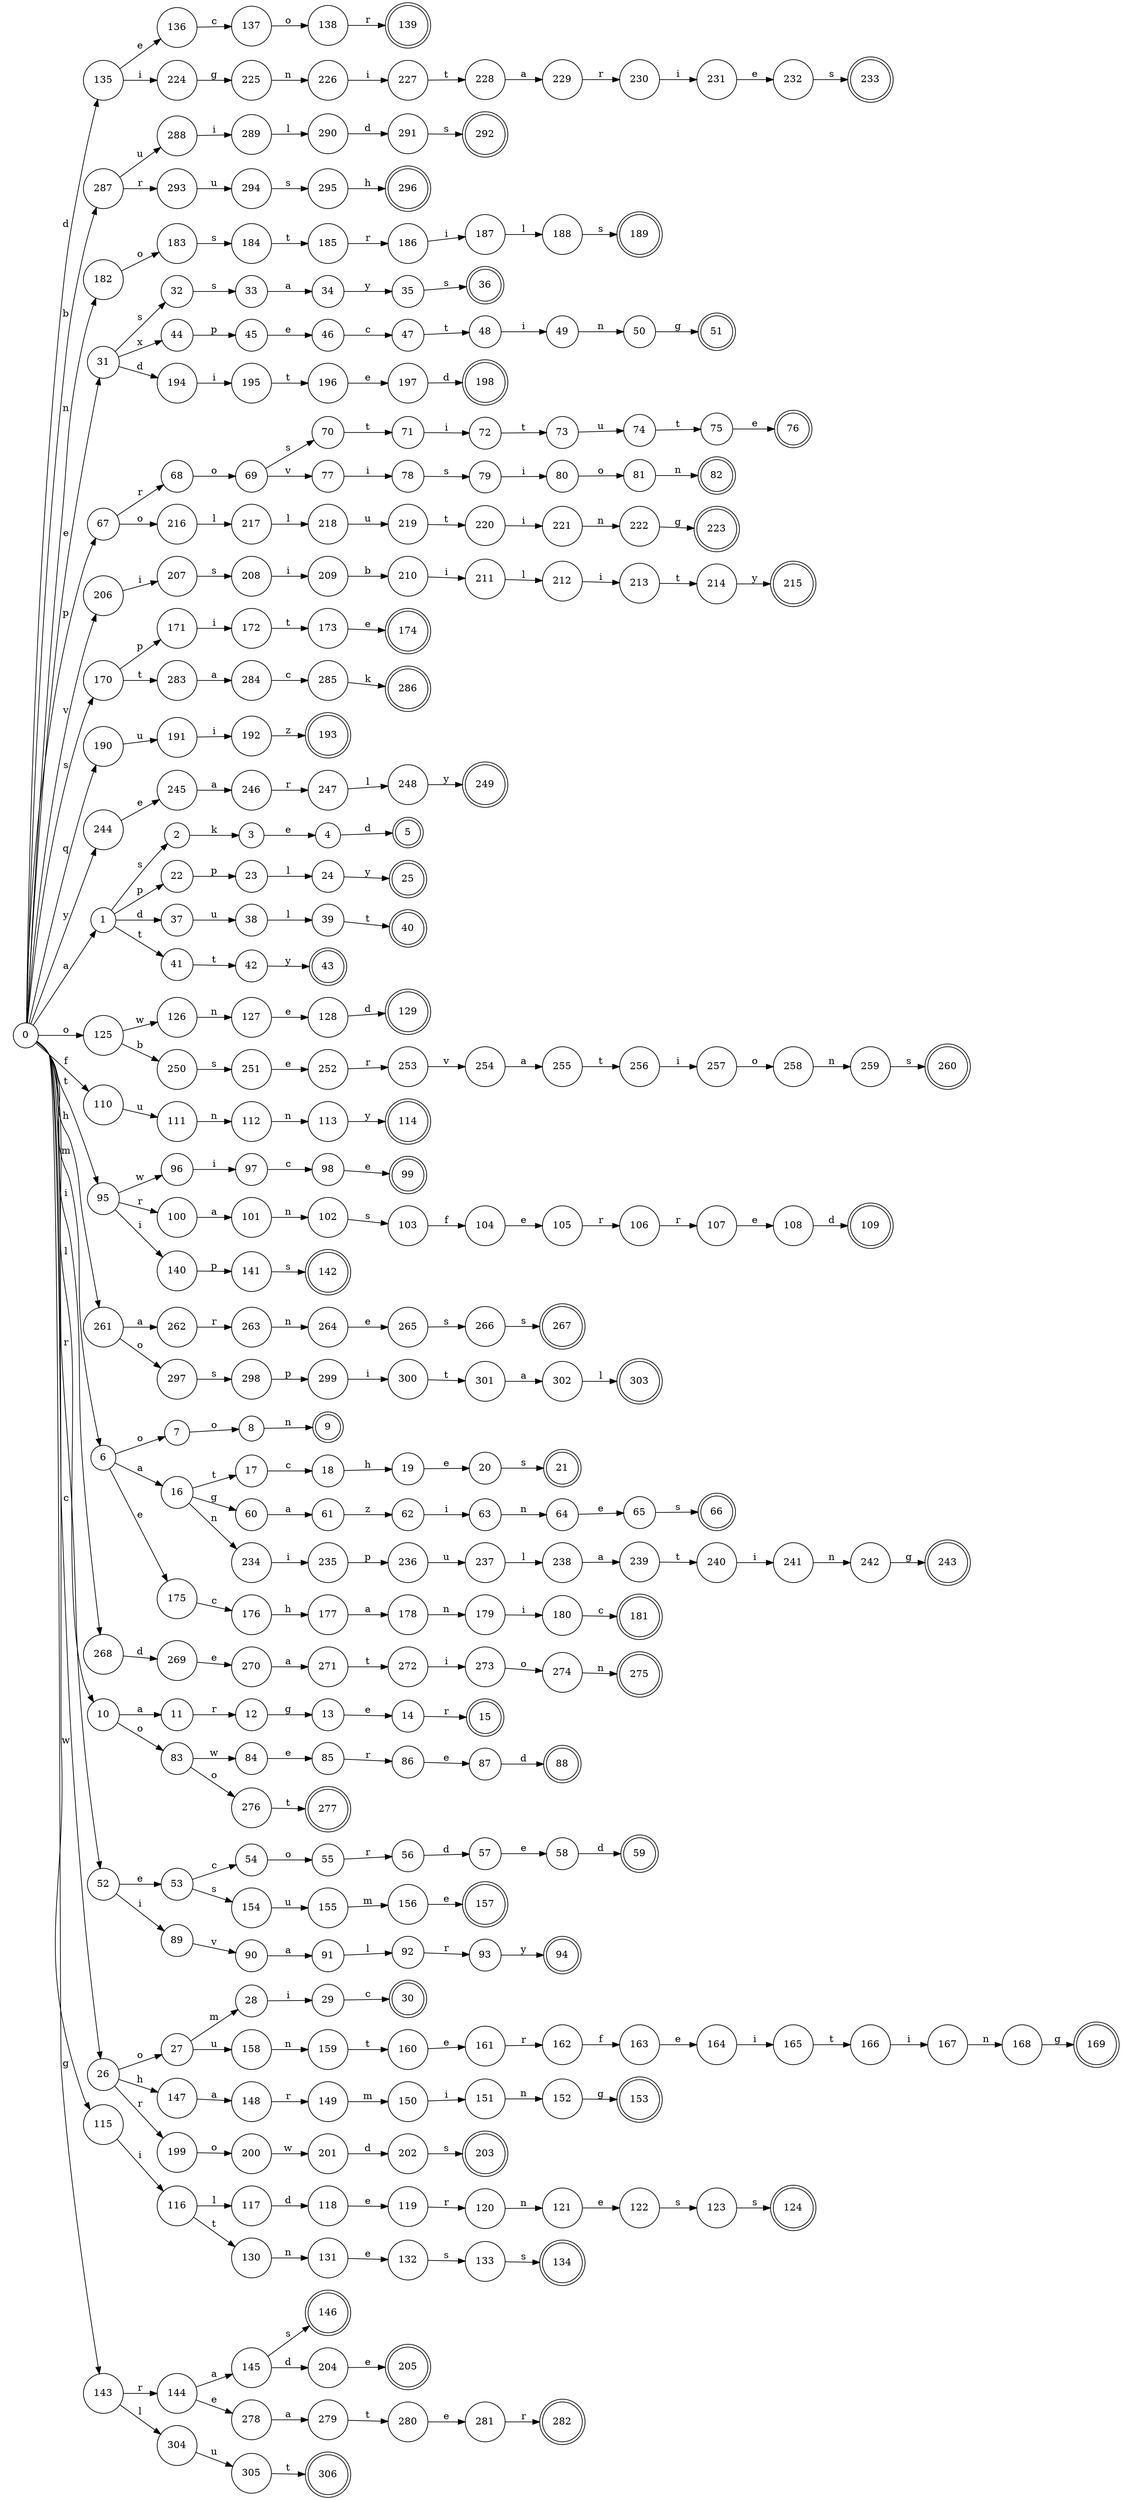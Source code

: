 digraph {
  rankdir = LR;
  start[style=invis];
  node[shape=circle];
  0 -> 135 [label="d"];
  0 -> 287 [label="b"];
  0 -> 182 [label="n"];
  0 -> 31 [label="e"];
  0 -> 67 [label="p"];
  0 -> 206 [label="v"];
  0 -> 170 [label="s"];
  0 -> 190 [label="q"];
  0 -> 244 [label="y"];
  0 -> 1 [label="a"];
  0 -> 125 [label="o"];
  0 -> 110 [label="f"];
  0 -> 95 [label="t"];
  0 -> 261 [label="h"];
  0 -> 6 [label="m"];
  0 -> 268 [label="i"];
  0 -> 10 [label="l"];
  0 -> 52 [label="r"];
  0 -> 26 [label="c"];
  0 -> 115 [label="w"];
  0 -> 143 [label="g"];
  1 -> 2 [label="s"];
  2 -> 3 [label="k"];
  3 -> 4 [label="e"];
  4 -> 5 [label="d"];
  6 -> 7 [label="o"];
  7 -> 8 [label="o"];
  8 -> 9 [label="n"];
  10 -> 11 [label="a"];
  11 -> 12 [label="r"];
  12 -> 13 [label="g"];
  13 -> 14 [label="e"];
  14 -> 15 [label="r"];
  6 -> 16 [label="a"];
  16 -> 17 [label="t"];
  17 -> 18 [label="c"];
  18 -> 19 [label="h"];
  19 -> 20 [label="e"];
  20 -> 21 [label="s"];
  1 -> 22 [label="p"];
  22 -> 23 [label="p"];
  23 -> 24 [label="l"];
  24 -> 25 [label="y"];
  26 -> 27 [label="o"];
  27 -> 28 [label="m"];
  28 -> 29 [label="i"];
  29 -> 30 [label="c"];
  31 -> 32 [label="s"];
  32 -> 33 [label="s"];
  33 -> 34 [label="a"];
  34 -> 35 [label="y"];
  35 -> 36 [label="s"];
  1 -> 37 [label="d"];
  37 -> 38 [label="u"];
  38 -> 39 [label="l"];
  39 -> 40 [label="t"];
  1 -> 41 [label="t"];
  41 -> 42 [label="t"];
  42 -> 43 [label="y"];
  31 -> 44 [label="x"];
  44 -> 45 [label="p"];
  45 -> 46 [label="e"];
  46 -> 47 [label="c"];
  47 -> 48 [label="t"];
  48 -> 49 [label="i"];
  49 -> 50 [label="n"];
  50 -> 51 [label="g"];
  52 -> 53 [label="e"];
  53 -> 54 [label="c"];
  54 -> 55 [label="o"];
  55 -> 56 [label="r"];
  56 -> 57 [label="d"];
  57 -> 58 [label="e"];
  58 -> 59 [label="d"];
  16 -> 60 [label="g"];
  60 -> 61 [label="a"];
  61 -> 62 [label="z"];
  62 -> 63 [label="i"];
  63 -> 64 [label="n"];
  64 -> 65 [label="e"];
  65 -> 66 [label="s"];
  67 -> 68 [label="r"];
  68 -> 69 [label="o"];
  69 -> 70 [label="s"];
  70 -> 71 [label="t"];
  71 -> 72 [label="i"];
  72 -> 73 [label="t"];
  73 -> 74 [label="u"];
  74 -> 75 [label="t"];
  75 -> 76 [label="e"];
  69 -> 77 [label="v"];
  77 -> 78 [label="i"];
  78 -> 79 [label="s"];
  79 -> 80 [label="i"];
  80 -> 81 [label="o"];
  81 -> 82 [label="n"];
  10 -> 83 [label="o"];
  83 -> 84 [label="w"];
  84 -> 85 [label="e"];
  85 -> 86 [label="r"];
  86 -> 87 [label="e"];
  87 -> 88 [label="d"];
  52 -> 89 [label="i"];
  89 -> 90 [label="v"];
  90 -> 91 [label="a"];
  91 -> 92 [label="l"];
  92 -> 93 [label="r"];
  93 -> 94 [label="y"];
  95 -> 96 [label="w"];
  96 -> 97 [label="i"];
  97 -> 98 [label="c"];
  98 -> 99 [label="e"];
  95 -> 100 [label="r"];
  100 -> 101 [label="a"];
  101 -> 102 [label="n"];
  102 -> 103 [label="s"];
  103 -> 104 [label="f"];
  104 -> 105 [label="e"];
  105 -> 106 [label="r"];
  106 -> 107 [label="r"];
  107 -> 108 [label="e"];
  108 -> 109 [label="d"];
  110 -> 111 [label="u"];
  111 -> 112 [label="n"];
  112 -> 113 [label="n"];
  113 -> 114 [label="y"];
  115 -> 116 [label="i"];
  116 -> 117 [label="l"];
  117 -> 118 [label="d"];
  118 -> 119 [label="e"];
  119 -> 120 [label="r"];
  120 -> 121 [label="n"];
  121 -> 122 [label="e"];
  122 -> 123 [label="s"];
  123 -> 124 [label="s"];
  125 -> 126 [label="w"];
  126 -> 127 [label="n"];
  127 -> 128 [label="e"];
  128 -> 129 [label="d"];
  116 -> 130 [label="t"];
  130 -> 131 [label="n"];
  131 -> 132 [label="e"];
  132 -> 133 [label="s"];
  133 -> 134 [label="s"];
  135 -> 136 [label="e"];
  136 -> 137 [label="c"];
  137 -> 138 [label="o"];
  138 -> 139 [label="r"];
  95 -> 140 [label="i"];
  140 -> 141 [label="p"];
  141 -> 142 [label="s"];
  143 -> 144 [label="r"];
  144 -> 145 [label="a"];
  145 -> 146 [label="s"];
  26 -> 147 [label="h"];
  147 -> 148 [label="a"];
  148 -> 149 [label="r"];
  149 -> 150 [label="m"];
  150 -> 151 [label="i"];
  151 -> 152 [label="n"];
  152 -> 153 [label="g"];
  53 -> 154 [label="s"];
  154 -> 155 [label="u"];
  155 -> 156 [label="m"];
  156 -> 157 [label="e"];
  27 -> 158 [label="u"];
  158 -> 159 [label="n"];
  159 -> 160 [label="t"];
  160 -> 161 [label="e"];
  161 -> 162 [label="r"];
  162 -> 163 [label="f"];
  163 -> 164 [label="e"];
  164 -> 165 [label="i"];
  165 -> 166 [label="t"];
  166 -> 167 [label="i"];
  167 -> 168 [label="n"];
  168 -> 169 [label="g"];
  170 -> 171 [label="p"];
  171 -> 172 [label="i"];
  172 -> 173 [label="t"];
  173 -> 174 [label="e"];
  6 -> 175 [label="e"];
  175 -> 176 [label="c"];
  176 -> 177 [label="h"];
  177 -> 178 [label="a"];
  178 -> 179 [label="n"];
  179 -> 180 [label="i"];
  180 -> 181 [label="c"];
  182 -> 183 [label="o"];
  183 -> 184 [label="s"];
  184 -> 185 [label="t"];
  185 -> 186 [label="r"];
  186 -> 187 [label="i"];
  187 -> 188 [label="l"];
  188 -> 189 [label="s"];
  190 -> 191 [label="u"];
  191 -> 192 [label="i"];
  192 -> 193 [label="z"];
  31 -> 194 [label="d"];
  194 -> 195 [label="i"];
  195 -> 196 [label="t"];
  196 -> 197 [label="e"];
  197 -> 198 [label="d"];
  26 -> 199 [label="r"];
  199 -> 200 [label="o"];
  200 -> 201 [label="w"];
  201 -> 202 [label="d"];
  202 -> 203 [label="s"];
  145 -> 204 [label="d"];
  204 -> 205 [label="e"];
  206 -> 207 [label="i"];
  207 -> 208 [label="s"];
  208 -> 209 [label="i"];
  209 -> 210 [label="b"];
  210 -> 211 [label="i"];
  211 -> 212 [label="l"];
  212 -> 213 [label="i"];
  213 -> 214 [label="t"];
  214 -> 215 [label="y"];
  67 -> 216 [label="o"];
  216 -> 217 [label="l"];
  217 -> 218 [label="l"];
  218 -> 219 [label="u"];
  219 -> 220 [label="t"];
  220 -> 221 [label="i"];
  221 -> 222 [label="n"];
  222 -> 223 [label="g"];
  135 -> 224 [label="i"];
  224 -> 225 [label="g"];
  225 -> 226 [label="n"];
  226 -> 227 [label="i"];
  227 -> 228 [label="t"];
  228 -> 229 [label="a"];
  229 -> 230 [label="r"];
  230 -> 231 [label="i"];
  231 -> 232 [label="e"];
  232 -> 233 [label="s"];
  16 -> 234 [label="n"];
  234 -> 235 [label="i"];
  235 -> 236 [label="p"];
  236 -> 237 [label="u"];
  237 -> 238 [label="l"];
  238 -> 239 [label="a"];
  239 -> 240 [label="t"];
  240 -> 241 [label="i"];
  241 -> 242 [label="n"];
  242 -> 243 [label="g"];
  244 -> 245 [label="e"];
  245 -> 246 [label="a"];
  246 -> 247 [label="r"];
  247 -> 248 [label="l"];
  248 -> 249 [label="y"];
  125 -> 250 [label="b"];
  250 -> 251 [label="s"];
  251 -> 252 [label="e"];
  252 -> 253 [label="r"];
  253 -> 254 [label="v"];
  254 -> 255 [label="a"];
  255 -> 256 [label="t"];
  256 -> 257 [label="i"];
  257 -> 258 [label="o"];
  258 -> 259 [label="n"];
  259 -> 260 [label="s"];
  261 -> 262 [label="a"];
  262 -> 263 [label="r"];
  263 -> 264 [label="n"];
  264 -> 265 [label="e"];
  265 -> 266 [label="s"];
  266 -> 267 [label="s"];
  268 -> 269 [label="d"];
  269 -> 270 [label="e"];
  270 -> 271 [label="a"];
  271 -> 272 [label="t"];
  272 -> 273 [label="i"];
  273 -> 274 [label="o"];
  274 -> 275 [label="n"];
  83 -> 276 [label="o"];
  276 -> 277 [label="t"];
  144 -> 278 [label="e"];
  278 -> 279 [label="a"];
  279 -> 280 [label="t"];
  280 -> 281 [label="e"];
  281 -> 282 [label="r"];
  170 -> 283 [label="t"];
  283 -> 284 [label="a"];
  284 -> 285 [label="c"];
  285 -> 286 [label="k"];
  287 -> 288 [label="u"];
  288 -> 289 [label="i"];
  289 -> 290 [label="l"];
  290 -> 291 [label="d"];
  291 -> 292 [label="s"];
  287 -> 293 [label="r"];
  293 -> 294 [label="u"];
  294 -> 295 [label="s"];
  295 -> 296 [label="h"];
  261 -> 297 [label="o"];
  297 -> 298 [label="s"];
  298 -> 299 [label="p"];
  299 -> 300 [label="i"];
  300 -> 301 [label="t"];
  301 -> 302 [label="a"];
  302 -> 303 [label="l"];
  143 -> 304 [label="l"];
  304 -> 305 [label="u"];
  305 -> 306 [label="t"];
  129 [shape=doublecircle];
  260 [shape=doublecircle];
  5 [shape=doublecircle];
  134 [shape=doublecircle];
  9 [shape=doublecircle];
  139 [shape=doublecircle];
  267 [shape=doublecircle];
  142 [shape=doublecircle];
  15 [shape=doublecircle];
  146 [shape=doublecircle];
  275 [shape=doublecircle];
  21 [shape=doublecircle];
  277 [shape=doublecircle];
  25 [shape=doublecircle];
  153 [shape=doublecircle];
  282 [shape=doublecircle];
  157 [shape=doublecircle];
  30 [shape=doublecircle];
  286 [shape=doublecircle];
  36 [shape=doublecircle];
  292 [shape=doublecircle];
  40 [shape=doublecircle];
  169 [shape=doublecircle];
  296 [shape=doublecircle];
  43 [shape=doublecircle];
  174 [shape=doublecircle];
  303 [shape=doublecircle];
  306 [shape=doublecircle];
  51 [shape=doublecircle];
  181 [shape=doublecircle];
  59 [shape=doublecircle];
  189 [shape=doublecircle];
  193 [shape=doublecircle];
  66 [shape=doublecircle];
  198 [shape=doublecircle];
  203 [shape=doublecircle];
  76 [shape=doublecircle];
  205 [shape=doublecircle];
  82 [shape=doublecircle];
  215 [shape=doublecircle];
  88 [shape=doublecircle];
  94 [shape=doublecircle];
  223 [shape=doublecircle];
  99 [shape=doublecircle];
  233 [shape=doublecircle];
  109 [shape=doublecircle];
  114 [shape=doublecircle];
  243 [shape=doublecircle];
  249 [shape=doublecircle];
  124 [shape=doublecircle];
}
